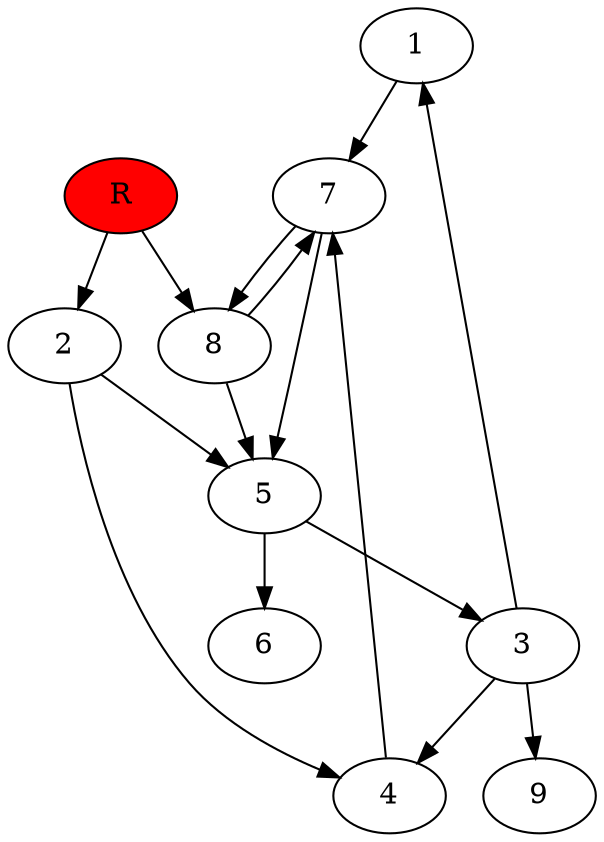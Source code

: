 digraph prb5490 {
	1
	2
	3
	4
	5
	6
	7
	8
	R [fillcolor="#ff0000" style=filled]
	1 -> 7
	2 -> 4
	2 -> 5
	3 -> 1
	3 -> 4
	3 -> 9
	4 -> 7
	5 -> 3
	5 -> 6
	7 -> 5
	7 -> 8
	8 -> 5
	8 -> 7
	R -> 2
	R -> 8
}
